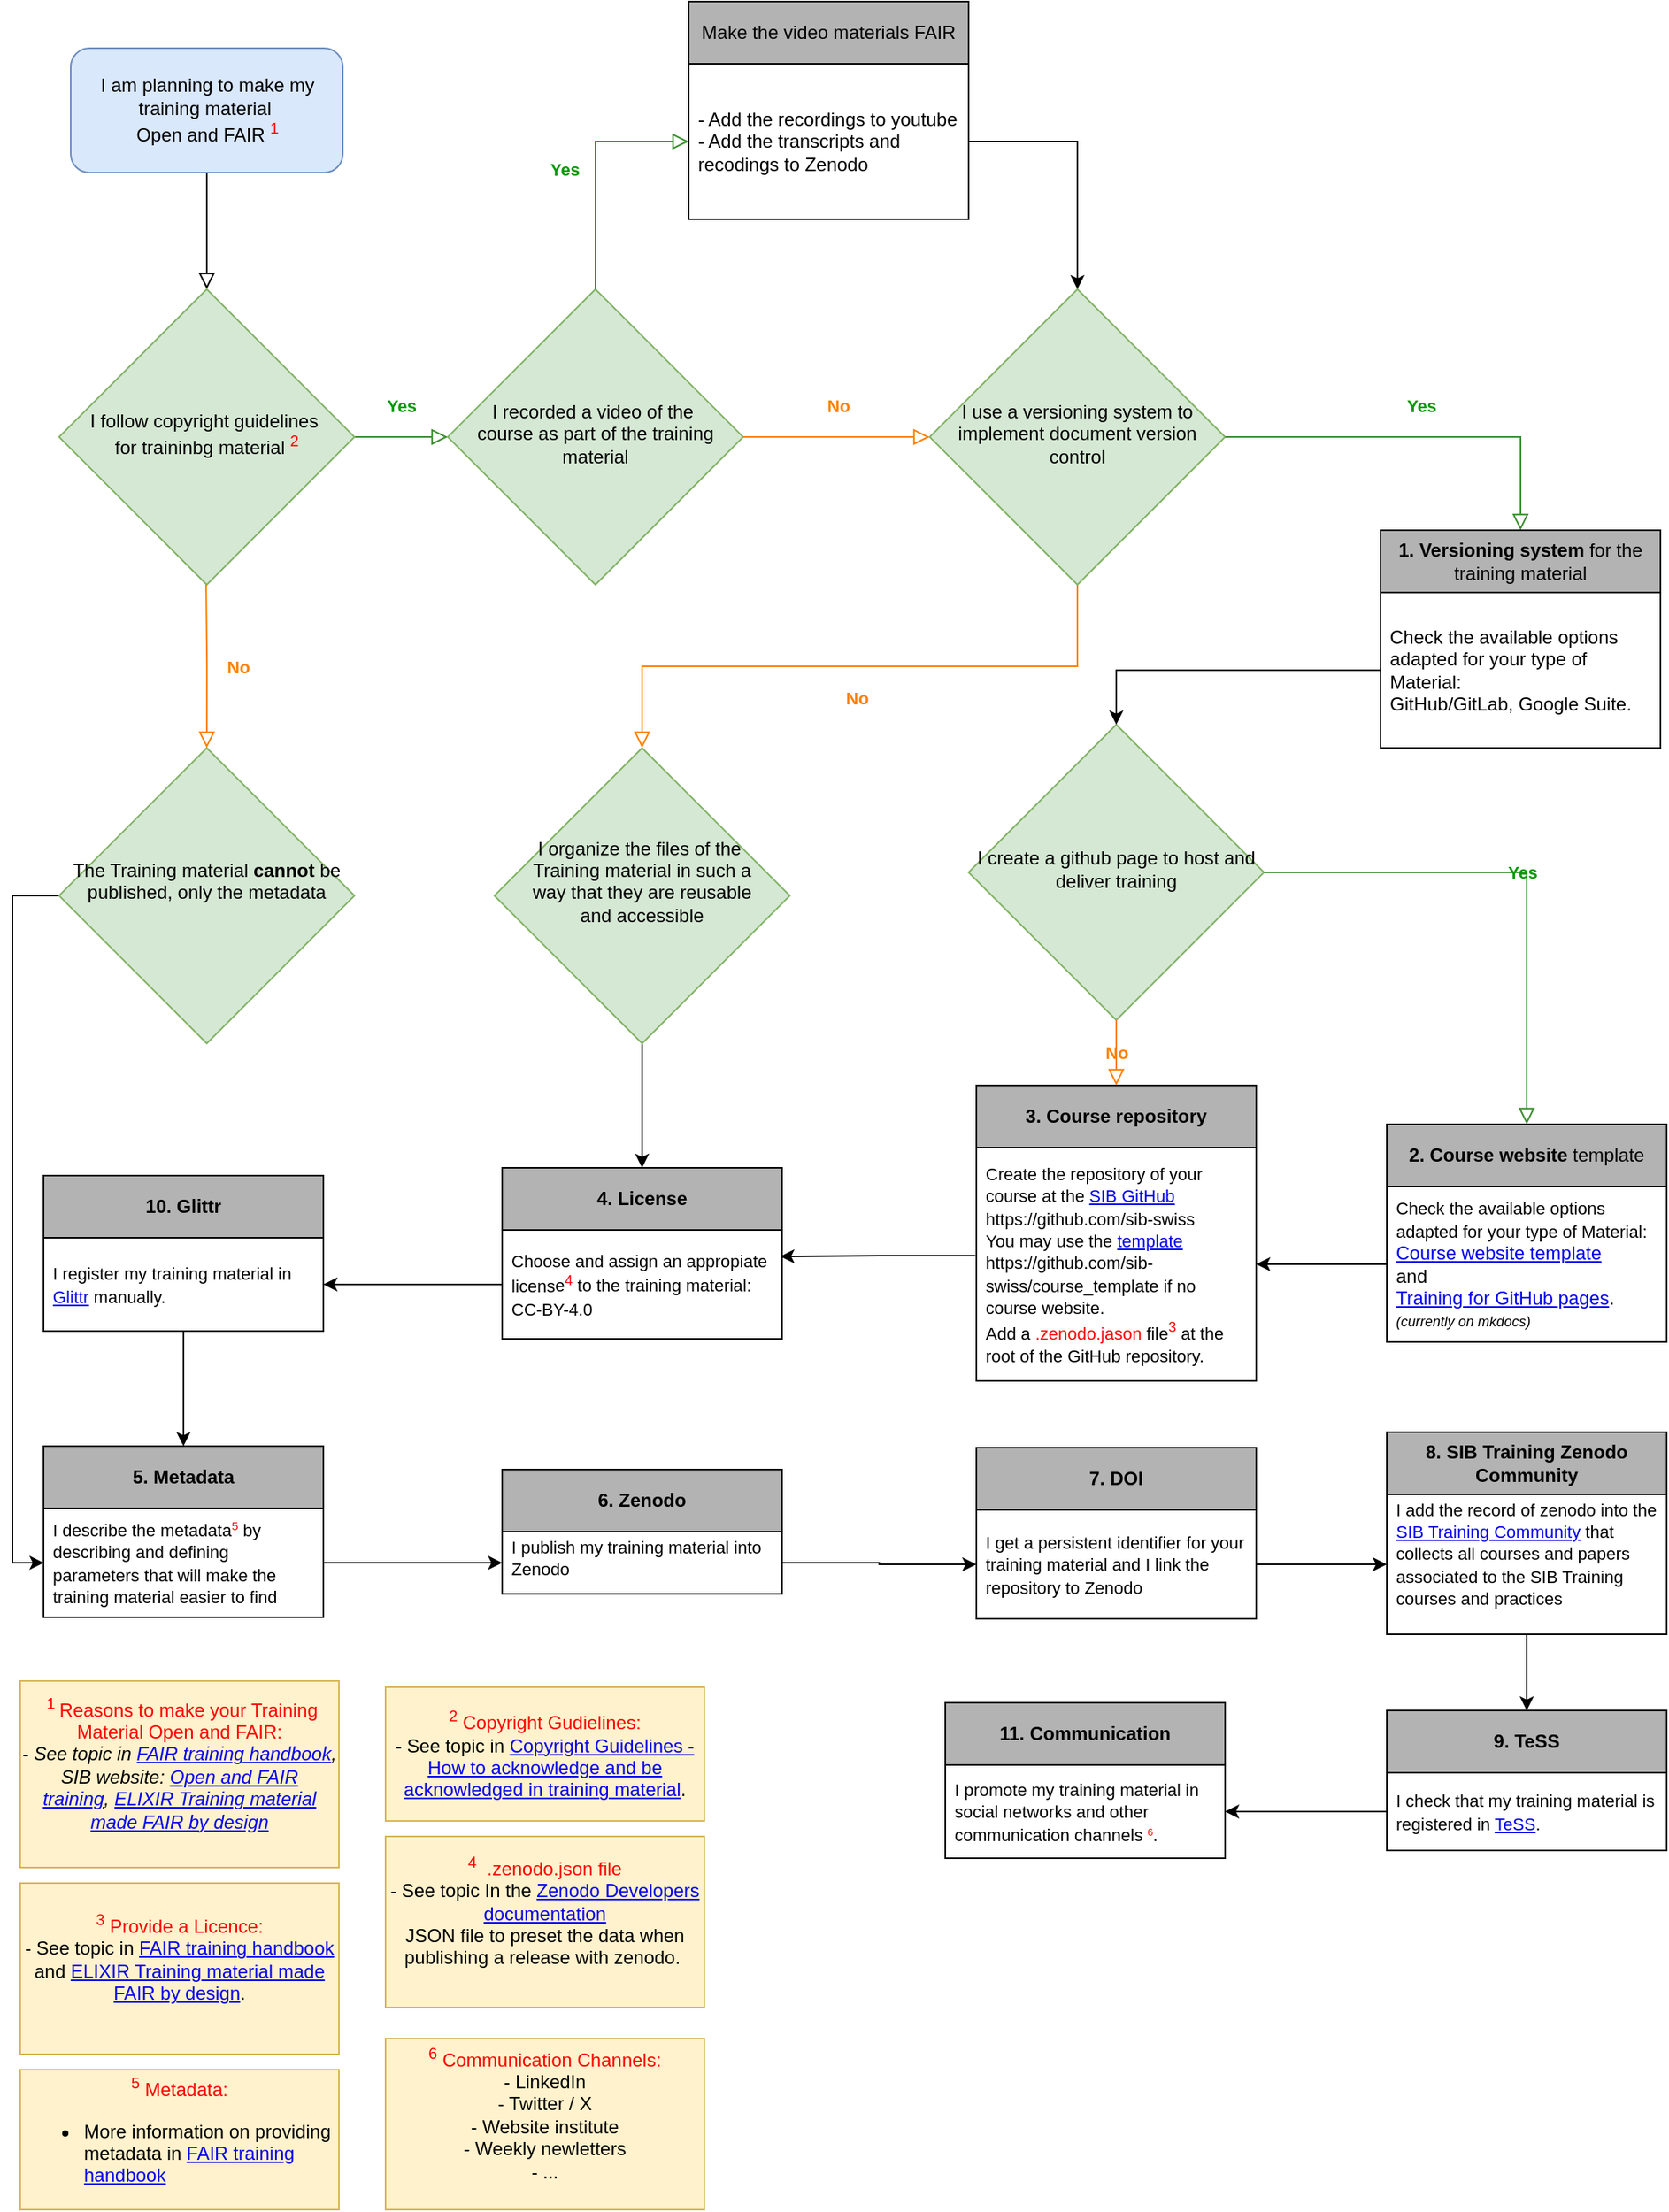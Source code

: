 <mxfile version="24.9.1">
  <diagram id="C5RBs43oDa-KdzZeNtuy" name="Page-1">
    <mxGraphModel dx="2363" dy="2472" grid="1" gridSize="10" guides="1" tooltips="1" connect="1" arrows="1" fold="1" page="1" pageScale="1" pageWidth="827" pageHeight="1169" math="0" shadow="0">
      <root>
        <mxCell id="WIyWlLk6GJQsqaUBKTNV-0" />
        <mxCell id="WIyWlLk6GJQsqaUBKTNV-1" parent="WIyWlLk6GJQsqaUBKTNV-0" />
        <mxCell id="MYqOvBCMYpxo-4ECaS3--8" value="" style="rounded=0;html=1;jettySize=auto;orthogonalLoop=1;fontSize=11;endArrow=block;endFill=0;endSize=8;strokeWidth=1;shadow=0;labelBackgroundColor=none;edgeStyle=orthogonalEdgeStyle;" parent="WIyWlLk6GJQsqaUBKTNV-1" source="MYqOvBCMYpxo-4ECaS3--9" target="MYqOvBCMYpxo-4ECaS3--12" edge="1">
          <mxGeometry relative="1" as="geometry" />
        </mxCell>
        <mxCell id="MYqOvBCMYpxo-4ECaS3--9" value="&lt;p style=&quot;language:en-CH;margin-top:0pt;margin-bottom:0pt;margin-left:0in;&lt;br/&gt;text-align:left;direction:ltr;unicode-bidi:embed;mso-line-break-override:none;&lt;br/&gt;word-break:normal;punctuation-wrap:hanging&quot;&gt;&lt;font face=&quot;Helvetica&quot; style=&quot;font-size: 12px;&quot;&gt;I am planning to make my training&amp;nbsp;material&amp;nbsp;&lt;/font&gt;&lt;/p&gt;&lt;p style=&quot;language:en-CH;margin-top:0pt;margin-bottom:0pt;margin-left:0in;&lt;br/&gt;text-align:left;direction:ltr;unicode-bidi:embed;mso-line-break-override:none;&lt;br/&gt;word-break:normal;punctuation-wrap:hanging&quot;&gt;&lt;font style=&quot;font-size: 12px;&quot; face=&quot;Helvetica&quot;&gt;&lt;span style=&quot;background-color: initial;&quot;&gt;Open and FAIR&amp;nbsp;&lt;/span&gt;&lt;span style=&quot;background-color: initial; color: red;&quot;&gt;&lt;sup&gt;1&lt;/sup&gt;&lt;/span&gt;&lt;/font&gt;&lt;/p&gt;" style="rounded=1;whiteSpace=wrap;html=1;fontSize=12;glass=0;strokeWidth=1;shadow=0;fillColor=#dae8fc;strokeColor=#6c8ebf;" parent="WIyWlLk6GJQsqaUBKTNV-1" vertex="1">
          <mxGeometry x="207.5" y="-200" width="175" height="80" as="geometry" />
        </mxCell>
        <mxCell id="MYqOvBCMYpxo-4ECaS3--10" value="&lt;font color=&quot;#009900&quot;&gt;&lt;b&gt;Yes&lt;/b&gt;&lt;/font&gt;" style="rounded=0;html=1;jettySize=auto;orthogonalLoop=1;fontSize=11;endArrow=block;endFill=0;endSize=8;strokeWidth=1;shadow=0;labelBackgroundColor=none;edgeStyle=orthogonalEdgeStyle;strokeColor=#398e2e;entryX=0;entryY=0.5;entryDx=0;entryDy=0;" parent="WIyWlLk6GJQsqaUBKTNV-1" source="MYqOvBCMYpxo-4ECaS3--12" target="MYqOvBCMYpxo-4ECaS3--14" edge="1">
          <mxGeometry x="0.006" y="20" relative="1" as="geometry">
            <mxPoint as="offset" />
            <mxPoint x="480" y="220" as="targetPoint" />
          </mxGeometry>
        </mxCell>
        <mxCell id="MYqOvBCMYpxo-4ECaS3--12" value="I follow copyright guidelines&amp;nbsp;&lt;div&gt;for traininbg material &lt;sup&gt;&lt;font color=&quot;#ff0000&quot;&gt;2&lt;/font&gt;&lt;/sup&gt;&lt;/div&gt;" style="rhombus;whiteSpace=wrap;html=1;shadow=0;fontFamily=Helvetica;fontSize=12;align=center;strokeWidth=1;spacing=6;spacingTop=-4;fillColor=#d5e8d4;strokeColor=#82b366;" parent="WIyWlLk6GJQsqaUBKTNV-1" vertex="1">
          <mxGeometry x="200" y="-45" width="190" height="190" as="geometry" />
        </mxCell>
        <mxCell id="MYqOvBCMYpxo-4ECaS3--14" value="I recorded a video of the&amp;nbsp;&lt;div&gt;course as part of the training material&lt;/div&gt;" style="rhombus;whiteSpace=wrap;html=1;shadow=0;fontFamily=Helvetica;fontSize=12;align=center;strokeWidth=1;spacing=6;spacingTop=-4;fillColor=#d5e8d4;strokeColor=#82b366;" parent="WIyWlLk6GJQsqaUBKTNV-1" vertex="1">
          <mxGeometry x="450" y="-45" width="190" height="190" as="geometry" />
        </mxCell>
        <mxCell id="JqK_AGXCbZ9T-9h9DLJX-0" value="&lt;font color=&quot;#009900&quot;&gt;&lt;b&gt;Yes&lt;/b&gt;&lt;/font&gt;" style="rounded=0;html=1;jettySize=auto;orthogonalLoop=1;fontSize=11;endArrow=block;endFill=0;endSize=8;strokeWidth=1;shadow=0;labelBackgroundColor=none;edgeStyle=orthogonalEdgeStyle;strokeColor=#398e2e;exitX=0.5;exitY=0;exitDx=0;exitDy=0;" parent="WIyWlLk6GJQsqaUBKTNV-1" edge="1" target="iMHzxxL7FjKLbcnllSLB-1" source="MYqOvBCMYpxo-4ECaS3--14">
          <mxGeometry x="0.002" y="20" relative="1" as="geometry">
            <mxPoint as="offset" />
            <mxPoint x="730" y="-190" as="targetPoint" />
            <mxPoint x="780" y="49.5" as="sourcePoint" />
          </mxGeometry>
        </mxCell>
        <mxCell id="JqK_AGXCbZ9T-9h9DLJX-1" value="I use a versioning system to implement document version control" style="rhombus;whiteSpace=wrap;html=1;shadow=0;fontFamily=Helvetica;fontSize=12;align=center;strokeWidth=1;spacing=6;spacingTop=-4;fillColor=#d5e8d4;strokeColor=#82b366;" parent="WIyWlLk6GJQsqaUBKTNV-1" vertex="1">
          <mxGeometry x="760" y="-45" width="190" height="190" as="geometry" />
        </mxCell>
        <mxCell id="JqK_AGXCbZ9T-9h9DLJX-2" value="&lt;font color=&quot;#009900&quot;&gt;&lt;b&gt;Yes&lt;/b&gt;&lt;/font&gt;" style="rounded=0;html=1;jettySize=auto;orthogonalLoop=1;fontSize=11;endArrow=block;endFill=0;endSize=8;strokeWidth=1;shadow=0;labelBackgroundColor=none;edgeStyle=orthogonalEdgeStyle;strokeColor=#398e2e;entryX=0.5;entryY=0;entryDx=0;entryDy=0;exitX=1;exitY=0.5;exitDx=0;exitDy=0;" parent="WIyWlLk6GJQsqaUBKTNV-1" edge="1" target="JqK_AGXCbZ9T-9h9DLJX-5" source="JqK_AGXCbZ9T-9h9DLJX-1">
          <mxGeometry x="0.002" y="20" relative="1" as="geometry">
            <mxPoint as="offset" />
            <mxPoint x="1310" y="49.5" as="targetPoint" />
            <mxPoint x="1170" y="49.5" as="sourcePoint" />
          </mxGeometry>
        </mxCell>
        <mxCell id="JqK_AGXCbZ9T-9h9DLJX-5" value="&lt;span style=&quot;font-weight: 700;&quot;&gt;1. Versioning system&amp;nbsp;&lt;/span&gt;for the training material" style="swimlane;fontStyle=0;childLayout=stackLayout;horizontal=1;startSize=40;horizontalStack=0;resizeParent=1;resizeParentMax=0;resizeLast=0;collapsible=1;marginBottom=0;whiteSpace=wrap;html=1;fillColor=#B3B3B3;" parent="WIyWlLk6GJQsqaUBKTNV-1" vertex="1">
          <mxGeometry x="1050" y="110" width="180" height="140" as="geometry" />
        </mxCell>
        <mxCell id="JqK_AGXCbZ9T-9h9DLJX-6" value="&lt;p style=&quot;margin-top: 0pt; margin-bottom: 0pt; margin-left: 0in; direction: ltr; unicode-bidi: embed; word-break: normal;&quot;&gt;&lt;font style=&quot;font-size: 12px;&quot; face=&quot;Helvetica&quot;&gt;&lt;span style=&quot;&quot;&gt;Check the available options adapted for&amp;nbsp;your type of Material:&amp;nbsp;&lt;/span&gt;&lt;span style=&quot;&quot;&gt;&lt;br&gt;GitHub/GitLab, Google Suite.&amp;nbsp;&lt;/span&gt;&lt;/font&gt;&lt;/p&gt;" style="text;strokeColor=none;fillColor=none;align=left;verticalAlign=middle;spacingLeft=4;spacingRight=4;overflow=hidden;points=[[0,0.5],[1,0.5]];portConstraint=eastwest;rotatable=0;whiteSpace=wrap;html=1;" parent="JqK_AGXCbZ9T-9h9DLJX-5" vertex="1">
          <mxGeometry y="40" width="180" height="100" as="geometry" />
        </mxCell>
        <mxCell id="JqK_AGXCbZ9T-9h9DLJX-10" value="I create a github page to host and deliver training" style="rhombus;whiteSpace=wrap;html=1;shadow=0;fontFamily=Helvetica;fontSize=12;align=center;strokeWidth=1;spacing=6;spacingTop=-4;fillColor=#d5e8d4;strokeColor=#82b366;" parent="WIyWlLk6GJQsqaUBKTNV-1" vertex="1">
          <mxGeometry x="785" y="235" width="190" height="190" as="geometry" />
        </mxCell>
        <mxCell id="JqK_AGXCbZ9T-9h9DLJX-9" style="edgeStyle=orthogonalEdgeStyle;rounded=0;orthogonalLoop=1;jettySize=auto;html=1;exitX=0;exitY=0.5;exitDx=0;exitDy=0;entryX=0.5;entryY=0;entryDx=0;entryDy=0;" parent="WIyWlLk6GJQsqaUBKTNV-1" source="JqK_AGXCbZ9T-9h9DLJX-6" target="JqK_AGXCbZ9T-9h9DLJX-10" edge="1">
          <mxGeometry relative="1" as="geometry">
            <mxPoint x="1400" y="330" as="targetPoint" />
            <mxPoint x="1180" y="140" as="sourcePoint" />
          </mxGeometry>
        </mxCell>
        <mxCell id="JqK_AGXCbZ9T-9h9DLJX-11" value="&lt;font color=&quot;#009900&quot;&gt;&lt;b&gt;Yes&lt;/b&gt;&lt;/font&gt;" style="rounded=0;html=1;jettySize=auto;orthogonalLoop=1;fontSize=11;endArrow=block;endFill=0;endSize=8;strokeWidth=1;shadow=0;labelBackgroundColor=none;edgeStyle=orthogonalEdgeStyle;strokeColor=#398e2e;entryX=0.5;entryY=0;entryDx=0;entryDy=0;exitX=1;exitY=0.5;exitDx=0;exitDy=0;" parent="WIyWlLk6GJQsqaUBKTNV-1" target="JqK_AGXCbZ9T-9h9DLJX-12" edge="1" source="JqK_AGXCbZ9T-9h9DLJX-10">
          <mxGeometry relative="1" as="geometry">
            <mxPoint x="1540" y="420" as="targetPoint" />
            <mxPoint x="1400" y="420" as="sourcePoint" />
          </mxGeometry>
        </mxCell>
        <mxCell id="JqK_AGXCbZ9T-9h9DLJX-12" value="&lt;span style=&quot;font-weight: 700;&quot;&gt;2. Course website&amp;nbsp;&lt;/span&gt;template" style="swimlane;fontStyle=0;childLayout=stackLayout;horizontal=1;startSize=40;horizontalStack=0;resizeParent=1;resizeParentMax=0;resizeLast=0;collapsible=1;marginBottom=0;whiteSpace=wrap;html=1;fillColor=#B3B3B3;" parent="WIyWlLk6GJQsqaUBKTNV-1" vertex="1">
          <mxGeometry x="1054" y="492" width="180" height="140" as="geometry" />
        </mxCell>
        <mxCell id="JqK_AGXCbZ9T-9h9DLJX-13" value="&lt;p style=&quot;margin-top: 0pt; margin-bottom: 0pt; margin-left: 0in; direction: ltr; unicode-bidi: embed; word-break: normal;&quot;&gt;&lt;font style=&quot;&quot; face=&quot;Helvetica&quot;&gt;&lt;span style=&quot;font-size: 11px;&quot;&gt;Check the available options adapted for&amp;nbsp;your type of Material&lt;/span&gt;&lt;span style=&quot;font-size: 11px;&quot;&gt;:&amp;nbsp;&lt;/span&gt;&lt;span style=&quot;font-size: 12px;&quot;&gt;&lt;br&gt;&lt;a href=&quot;https://github.com/sib-swiss/course_website_template&quot;&gt;Course website template&lt;/a&gt;&amp;nbsp;&lt;/span&gt;&lt;/font&gt;&lt;/p&gt;&lt;p style=&quot;margin-top: 0pt; margin-bottom: 0pt; margin-left: 0in; direction: ltr; unicode-bidi: embed; word-break: normal;&quot;&gt;&lt;font style=&quot;font-size: 12px;&quot; face=&quot;Helvetica&quot;&gt;&lt;span style=&quot;&quot;&gt;and&lt;/span&gt;&lt;/font&gt;&lt;/p&gt;&lt;p style=&quot;margin-top: 0pt; margin-bottom: 0pt; margin-left: 0in; direction: ltr; unicode-bidi: embed; word-break: normal;&quot;&gt;&lt;font style=&quot;font-size: 12px;&quot; face=&quot;Helvetica&quot;&gt;&lt;a href=&quot;https://sib-swiss.github.io/gh-pages-training/&quot;&gt;Training for GitHub pages&lt;/a&gt;.&amp;nbsp;&lt;/font&gt;&lt;/p&gt;&lt;p style=&quot;margin-top: 0pt; margin-bottom: 0pt; margin-left: 0in; direction: ltr; unicode-bidi: embed; word-break: normal;&quot;&gt;&lt;i style=&quot;font-size: 9px;&quot;&gt;(currently on mkdocs)&lt;/i&gt;&lt;br&gt;&lt;/p&gt;" style="text;strokeColor=none;fillColor=none;align=left;verticalAlign=middle;spacingLeft=4;spacingRight=4;overflow=hidden;points=[[0,0.5],[1,0.5]];portConstraint=eastwest;rotatable=0;whiteSpace=wrap;html=1;" parent="JqK_AGXCbZ9T-9h9DLJX-12" vertex="1">
          <mxGeometry y="40" width="180" height="100" as="geometry" />
        </mxCell>
        <mxCell id="JqK_AGXCbZ9T-9h9DLJX-14" style="edgeStyle=orthogonalEdgeStyle;rounded=0;orthogonalLoop=1;jettySize=auto;html=1;exitX=0;exitY=0.5;exitDx=0;exitDy=0;entryX=1;entryY=0.5;entryDx=0;entryDy=0;" parent="WIyWlLk6GJQsqaUBKTNV-1" source="JqK_AGXCbZ9T-9h9DLJX-13" edge="1" target="JqK_AGXCbZ9T-9h9DLJX-18">
          <mxGeometry relative="1" as="geometry">
            <mxPoint x="1160" y="660" as="targetPoint" />
            <mxPoint x="1209" y="400" as="sourcePoint" />
          </mxGeometry>
        </mxCell>
        <mxCell id="JqK_AGXCbZ9T-9h9DLJX-17" value="&lt;span style=&quot;font-weight: 700;&quot;&gt;3. Course repository&lt;/span&gt;" style="swimlane;fontStyle=0;childLayout=stackLayout;horizontal=1;startSize=40;horizontalStack=0;resizeParent=1;resizeParentMax=0;resizeLast=0;collapsible=1;marginBottom=0;whiteSpace=wrap;html=1;fillColor=#B3B3B3;" parent="WIyWlLk6GJQsqaUBKTNV-1" vertex="1">
          <mxGeometry x="790" y="467" width="180" height="190" as="geometry" />
        </mxCell>
        <mxCell id="JqK_AGXCbZ9T-9h9DLJX-18" value="&lt;p style=&quot;margin-top: 0pt; margin-bottom: 0pt; margin-left: 0in; direction: ltr; unicode-bidi: embed; word-break: normal;&quot;&gt;&lt;font face=&quot;Helvetica&quot; style=&quot;&quot;&gt;&lt;span style=&quot;font-size: 11px;&quot;&gt;Create the repository of your course at the &lt;a href=&quot;https://github.com/sib-swiss&quot;&gt;SIB GitHub&lt;/a&gt;&amp;nbsp;&lt;/span&gt;&lt;/font&gt;&lt;/p&gt;&lt;p style=&quot;margin-top: 0pt; margin-bottom: 0pt; margin-left: 0in; direction: ltr; unicode-bidi: embed; word-break: normal;&quot;&gt;&lt;span style=&quot;background-color: initial; font-size: 11px;&quot;&gt;https://github.com/sib-swiss&amp;nbsp;&lt;/span&gt;&lt;/p&gt;&lt;p style=&quot;margin-top: 0pt; margin-bottom: 0pt; margin-left: 0in; direction: ltr; unicode-bidi: embed; word-break: normal;&quot;&gt;&lt;span style=&quot;background-color: initial; font-size: 11px;&quot;&gt;You may use the &lt;a href=&quot;https://github.com/sib-swiss/course_template&quot;&gt;template&lt;/a&gt;&amp;nbsp;&lt;/span&gt;&lt;/p&gt;&lt;p style=&quot;margin-top: 0pt; margin-bottom: 0pt; margin-left: 0in; direction: ltr; unicode-bidi: embed; word-break: normal;&quot;&gt;&lt;span style=&quot;background-color: initial; font-size: 11px;&quot;&gt;https://github.com/sib-swiss/course_template if no course website.&lt;/span&gt;&lt;/p&gt;&lt;p style=&quot;margin-top: 0pt; margin-bottom: 0pt; margin-left: 0in; direction: ltr; unicode-bidi: embed; word-break: normal;&quot;&gt;&lt;span style=&quot;background-color: initial; font-size: 11px;&quot;&gt;Add a &lt;font color=&quot;#ff0000&quot;&gt;.zenodo.jason&lt;/font&gt; file&lt;font color=&quot;#ff0000&quot;&gt;&lt;sup&gt;3&lt;/sup&gt;&lt;/font&gt; at the root of the GitHub repository.&lt;/span&gt;&lt;/p&gt;" style="text;strokeColor=none;fillColor=none;align=left;verticalAlign=middle;spacingLeft=4;spacingRight=4;overflow=hidden;points=[[0,0.5],[1,0.5]];portConstraint=eastwest;rotatable=0;whiteSpace=wrap;html=1;" parent="JqK_AGXCbZ9T-9h9DLJX-17" vertex="1">
          <mxGeometry y="40" width="180" height="150" as="geometry" />
        </mxCell>
        <mxCell id="JqK_AGXCbZ9T-9h9DLJX-20" style="edgeStyle=orthogonalEdgeStyle;rounded=0;orthogonalLoop=1;jettySize=auto;html=1;exitX=-0.004;exitY=0.463;exitDx=0;exitDy=0;exitPerimeter=0;entryX=0.994;entryY=0.243;entryDx=0;entryDy=0;entryPerimeter=0;" parent="WIyWlLk6GJQsqaUBKTNV-1" source="JqK_AGXCbZ9T-9h9DLJX-18" edge="1" target="JqK_AGXCbZ9T-9h9DLJX-23">
          <mxGeometry relative="1" as="geometry">
            <mxPoint x="1250" y="1100" as="targetPoint" />
            <mxPoint x="1275.0" y="1080" as="sourcePoint" />
          </mxGeometry>
        </mxCell>
        <mxCell id="JqK_AGXCbZ9T-9h9DLJX-22" value="&lt;span style=&quot;font-weight: 700;&quot;&gt;4. License&lt;/span&gt;" style="swimlane;fontStyle=0;childLayout=stackLayout;horizontal=1;startSize=40;horizontalStack=0;resizeParent=1;resizeParentMax=0;resizeLast=0;collapsible=1;marginBottom=0;whiteSpace=wrap;html=1;fillColor=#B3B3B3;" parent="WIyWlLk6GJQsqaUBKTNV-1" vertex="1">
          <mxGeometry x="485" y="520" width="180" height="110" as="geometry" />
        </mxCell>
        <mxCell id="JqK_AGXCbZ9T-9h9DLJX-23" value="&lt;p style=&quot;margin-top: 0pt; margin-bottom: 0pt; margin-left: 0in; direction: ltr; unicode-bidi: embed; word-break: normal;&quot;&gt;&lt;font style=&quot;&quot; face=&quot;Helvetica&quot;&gt;&lt;span style=&quot;font-size: 11px;&quot;&gt;Choose and assign an appropiate licens&lt;/span&gt;&lt;/font&gt;&lt;span style=&quot;background-color: initial; font-size: 11px;&quot;&gt;e&lt;/span&gt;&lt;font style=&quot;background-color: initial; font-size: 11px;&quot; color=&quot;#ff0000&quot;&gt;&lt;sup&gt;4&lt;/sup&gt;&lt;/font&gt;&lt;span style=&quot;background-color: initial; font-size: 11px;&quot;&gt;&amp;nbsp;to the training material:&amp;nbsp;&lt;/span&gt;&lt;/p&gt;&lt;p style=&quot;margin-top: 0pt; margin-bottom: 0pt; margin-left: 0in; direction: ltr; unicode-bidi: embed; word-break: normal;&quot;&gt;&lt;span style=&quot;background-color: initial; font-size: 11px;&quot;&gt;CC-BY-4.0&lt;/span&gt;&lt;/p&gt;" style="text;strokeColor=none;fillColor=none;align=left;verticalAlign=middle;spacingLeft=4;spacingRight=4;overflow=hidden;points=[[0,0.5],[1,0.5]];portConstraint=eastwest;rotatable=0;whiteSpace=wrap;html=1;" parent="JqK_AGXCbZ9T-9h9DLJX-22" vertex="1">
          <mxGeometry y="40" width="180" height="70" as="geometry" />
        </mxCell>
        <mxCell id="trNDSJ3Ft7eA7PvFKsts-0" value="&lt;span style=&quot;font-weight: 700;&quot;&gt;5. Metadata&lt;/span&gt;" style="swimlane;fontStyle=0;childLayout=stackLayout;horizontal=1;startSize=40;horizontalStack=0;resizeParent=1;resizeParentMax=0;resizeLast=0;collapsible=1;marginBottom=0;whiteSpace=wrap;html=1;fillColor=#B3B3B3;" parent="WIyWlLk6GJQsqaUBKTNV-1" vertex="1">
          <mxGeometry x="190" y="699" width="180" height="110" as="geometry" />
        </mxCell>
        <mxCell id="trNDSJ3Ft7eA7PvFKsts-1" value="&lt;p style=&quot;margin-top: 0pt; margin-bottom: 0pt; margin-left: 0in; direction: ltr; unicode-bidi: embed; word-break: normal;&quot;&gt;&lt;span style=&quot;font-size: 11px;&quot;&gt;I describe the metadata&lt;/span&gt;&lt;span style=&quot;color: rgb(255, 0, 0); font-size: 9.167px; background-color: initial;&quot;&gt;&lt;sup&gt;5&lt;/sup&gt;&lt;/span&gt;&lt;span style=&quot;font-size: 11px; background-color: initial;&quot;&gt;&amp;nbsp;by describing and defining parameters that will make the training material easier to find&lt;/span&gt;&lt;/p&gt;" style="text;strokeColor=none;fillColor=none;align=left;verticalAlign=middle;spacingLeft=4;spacingRight=4;overflow=hidden;points=[[0,0.5],[1,0.5]];portConstraint=eastwest;rotatable=0;whiteSpace=wrap;html=1;" parent="trNDSJ3Ft7eA7PvFKsts-0" vertex="1">
          <mxGeometry y="40" width="180" height="70" as="geometry" />
        </mxCell>
        <mxCell id="c0VgluleApERwFTGEEkZ-0" style="edgeStyle=orthogonalEdgeStyle;rounded=0;orthogonalLoop=1;jettySize=auto;html=1;entryX=1;entryY=0.5;entryDx=0;entryDy=0;" parent="WIyWlLk6GJQsqaUBKTNV-1" edge="1" target="c0VgluleApERwFTGEEkZ-16" source="JqK_AGXCbZ9T-9h9DLJX-23">
          <mxGeometry relative="1" as="geometry">
            <mxPoint x="1159.65" y="1260" as="targetPoint" />
            <Array as="points" />
            <mxPoint x="1159.52" y="1180" as="sourcePoint" />
          </mxGeometry>
        </mxCell>
        <mxCell id="c0VgluleApERwFTGEEkZ-1" value="&lt;span style=&quot;font-weight: 700;&quot;&gt;6. Zenodo&lt;/span&gt;" style="swimlane;fontStyle=0;childLayout=stackLayout;horizontal=1;startSize=40;horizontalStack=0;resizeParent=1;resizeParentMax=0;resizeLast=0;collapsible=1;marginBottom=0;whiteSpace=wrap;html=1;fillColor=#B3B3B3;" parent="WIyWlLk6GJQsqaUBKTNV-1" vertex="1">
          <mxGeometry x="485" y="714" width="180" height="80" as="geometry" />
        </mxCell>
        <mxCell id="c0VgluleApERwFTGEEkZ-2" value="&lt;p style=&quot;margin-top: 0pt; margin-bottom: 0pt; margin-left: 0in; direction: ltr; unicode-bidi: embed; word-break: normal;&quot;&gt;&lt;span style=&quot;font-size: 11px;&quot;&gt;I publish my training material into Zenodo&lt;/span&gt;&lt;/p&gt;&lt;div&gt;&lt;br&gt;&lt;/div&gt;" style="text;strokeColor=none;fillColor=none;align=left;verticalAlign=middle;spacingLeft=4;spacingRight=4;overflow=hidden;points=[[0,0.5],[1,0.5]];portConstraint=eastwest;rotatable=0;whiteSpace=wrap;html=1;" parent="c0VgluleApERwFTGEEkZ-1" vertex="1">
          <mxGeometry y="40" width="180" height="40" as="geometry" />
        </mxCell>
        <mxCell id="c0VgluleApERwFTGEEkZ-3" style="edgeStyle=orthogonalEdgeStyle;rounded=0;orthogonalLoop=1;jettySize=auto;html=1;exitX=1;exitY=0.5;exitDx=0;exitDy=0;entryX=0;entryY=0.5;entryDx=0;entryDy=0;" parent="WIyWlLk6GJQsqaUBKTNV-1" edge="1" target="c0VgluleApERwFTGEEkZ-2" source="trNDSJ3Ft7eA7PvFKsts-1">
          <mxGeometry relative="1" as="geometry">
            <mxPoint x="1240.13" y="1409" as="targetPoint" />
            <mxPoint x="1240" y="1329" as="sourcePoint" />
          </mxGeometry>
        </mxCell>
        <mxCell id="c0VgluleApERwFTGEEkZ-4" value="&lt;span style=&quot;font-weight: 700;&quot;&gt;7. DOI&lt;/span&gt;" style="swimlane;fontStyle=0;childLayout=stackLayout;horizontal=1;startSize=40;horizontalStack=0;resizeParent=1;resizeParentMax=0;resizeLast=0;collapsible=1;marginBottom=0;whiteSpace=wrap;html=1;fillColor=#B3B3B3;" parent="WIyWlLk6GJQsqaUBKTNV-1" vertex="1">
          <mxGeometry x="790" y="700" width="180" height="110" as="geometry" />
        </mxCell>
        <mxCell id="c0VgluleApERwFTGEEkZ-5" value="&lt;p style=&quot;margin-top: 0pt; margin-bottom: 0pt; margin-left: 0in; direction: ltr; unicode-bidi: embed; word-break: normal;&quot;&gt;&lt;span style=&quot;font-size: 11px;&quot;&gt;I get a persistent identifier for your training material and&amp;nbsp;&lt;/span&gt;&lt;span style=&quot;font-size: 11px; background-color: initial;&quot;&gt;I link the repository to Zenodo&lt;/span&gt;&lt;/p&gt;" style="text;strokeColor=none;fillColor=none;align=left;verticalAlign=middle;spacingLeft=4;spacingRight=4;overflow=hidden;points=[[0,0.5],[1,0.5]];portConstraint=eastwest;rotatable=0;whiteSpace=wrap;html=1;" parent="c0VgluleApERwFTGEEkZ-4" vertex="1">
          <mxGeometry y="40" width="180" height="70" as="geometry" />
        </mxCell>
        <mxCell id="c0VgluleApERwFTGEEkZ-6" style="edgeStyle=orthogonalEdgeStyle;rounded=0;orthogonalLoop=1;jettySize=auto;html=1;exitX=1;exitY=0.5;exitDx=0;exitDy=0;entryX=0;entryY=0.5;entryDx=0;entryDy=0;" parent="WIyWlLk6GJQsqaUBKTNV-1" edge="1" target="c0VgluleApERwFTGEEkZ-5" source="c0VgluleApERwFTGEEkZ-2">
          <mxGeometry relative="1" as="geometry">
            <mxPoint x="1535.13" y="1589" as="targetPoint" />
            <mxPoint x="1535" y="1509" as="sourcePoint" />
          </mxGeometry>
        </mxCell>
        <mxCell id="c0VgluleApERwFTGEEkZ-8" value="&lt;span style=&quot;font-weight: 700;&quot;&gt;9. TeSS&lt;/span&gt;" style="swimlane;fontStyle=0;childLayout=stackLayout;horizontal=1;startSize=40;horizontalStack=0;resizeParent=1;resizeParentMax=0;resizeLast=0;collapsible=1;marginBottom=0;whiteSpace=wrap;html=1;fillColor=#B3B3B3;" parent="WIyWlLk6GJQsqaUBKTNV-1" vertex="1">
          <mxGeometry x="1054" y="869" width="180" height="90" as="geometry" />
        </mxCell>
        <mxCell id="c0VgluleApERwFTGEEkZ-9" value="&lt;p style=&quot;margin-top: 0pt; margin-bottom: 0pt; margin-left: 0in; direction: ltr; unicode-bidi: embed; word-break: normal;&quot;&gt;&lt;span style=&quot;font-size: 11px;&quot;&gt;I check that my training material is registered in &lt;a href=&quot;https://tess.elixir-europe.org/materials&quot;&gt;TeSS&lt;/a&gt;&lt;/span&gt;&lt;span style=&quot;font-size: 11px; background-color: initial;&quot;&gt;.&lt;/span&gt;&lt;/p&gt;" style="text;strokeColor=none;fillColor=none;align=left;verticalAlign=middle;spacingLeft=4;spacingRight=4;overflow=hidden;points=[[0,0.5],[1,0.5]];portConstraint=eastwest;rotatable=0;whiteSpace=wrap;html=1;" parent="c0VgluleApERwFTGEEkZ-8" vertex="1">
          <mxGeometry y="40" width="180" height="50" as="geometry" />
        </mxCell>
        <mxCell id="c0VgluleApERwFTGEEkZ-10" style="edgeStyle=orthogonalEdgeStyle;rounded=0;orthogonalLoop=1;jettySize=auto;html=1;exitX=1;exitY=0.5;exitDx=0;exitDy=0;entryX=0;entryY=0.5;entryDx=0;entryDy=0;" parent="WIyWlLk6GJQsqaUBKTNV-1" target="c0VgluleApERwFTGEEkZ-13" edge="1" source="c0VgluleApERwFTGEEkZ-5">
          <mxGeometry relative="1" as="geometry">
            <mxPoint x="1534.65" y="1779" as="targetPoint" />
            <mxPoint x="1534.52" y="1699" as="sourcePoint" />
          </mxGeometry>
        </mxCell>
        <mxCell id="iMHzxxL7FjKLbcnllSLB-20" value="" style="edgeStyle=orthogonalEdgeStyle;rounded=0;orthogonalLoop=1;jettySize=auto;html=1;entryX=0.5;entryY=0;entryDx=0;entryDy=0;" edge="1" parent="WIyWlLk6GJQsqaUBKTNV-1" source="c0VgluleApERwFTGEEkZ-12" target="c0VgluleApERwFTGEEkZ-8">
          <mxGeometry relative="1" as="geometry" />
        </mxCell>
        <mxCell id="c0VgluleApERwFTGEEkZ-12" value="&lt;span style=&quot;font-weight: 700;&quot;&gt;8.&amp;nbsp;&lt;/span&gt;&lt;b&gt;SIB Training Zenodo Community&lt;/b&gt;" style="swimlane;fontStyle=0;childLayout=stackLayout;horizontal=1;startSize=40;horizontalStack=0;resizeParent=1;resizeParentMax=0;resizeLast=0;collapsible=1;marginBottom=0;whiteSpace=wrap;html=1;fillColor=#B3B3B3;" parent="WIyWlLk6GJQsqaUBKTNV-1" vertex="1">
          <mxGeometry x="1054" y="690" width="180" height="130" as="geometry" />
        </mxCell>
        <mxCell id="c0VgluleApERwFTGEEkZ-13" value="&lt;p style=&quot;margin-top: 0pt; margin-bottom: 0pt; margin-left: 0in; direction: ltr; unicode-bidi: embed; word-break: normal;&quot;&gt;&lt;span style=&quot;font-size: 11px;&quot;&gt;I add the record of zenodo into the &lt;a href=&quot;https://zenodo.org/communities/sib-training&quot;&gt;SIB Training Community&lt;/a&gt; that&amp;nbsp; collects all courses and papers associated to the SIB Training courses and practices&lt;/span&gt;&lt;/p&gt;&lt;div&gt;&lt;br&gt;&lt;/div&gt;" style="text;strokeColor=none;fillColor=none;align=left;verticalAlign=middle;spacingLeft=4;spacingRight=4;overflow=hidden;points=[[0,0.5],[1,0.5]];portConstraint=eastwest;rotatable=0;whiteSpace=wrap;html=1;" parent="c0VgluleApERwFTGEEkZ-12" vertex="1">
          <mxGeometry y="40" width="180" height="90" as="geometry" />
        </mxCell>
        <mxCell id="iMHzxxL7FjKLbcnllSLB-19" value="" style="edgeStyle=orthogonalEdgeStyle;rounded=0;orthogonalLoop=1;jettySize=auto;html=1;entryX=0.5;entryY=0;entryDx=0;entryDy=0;" edge="1" parent="WIyWlLk6GJQsqaUBKTNV-1" source="c0VgluleApERwFTGEEkZ-15" target="trNDSJ3Ft7eA7PvFKsts-0">
          <mxGeometry relative="1" as="geometry" />
        </mxCell>
        <mxCell id="c0VgluleApERwFTGEEkZ-15" value="&lt;span style=&quot;font-weight: 700;&quot;&gt;10.&amp;nbsp;&lt;/span&gt;&lt;b&gt;Glittr&lt;/b&gt;" style="swimlane;fontStyle=0;childLayout=stackLayout;horizontal=1;startSize=40;horizontalStack=0;resizeParent=1;resizeParentMax=0;resizeLast=0;collapsible=1;marginBottom=0;whiteSpace=wrap;html=1;fillColor=#B3B3B3;" parent="WIyWlLk6GJQsqaUBKTNV-1" vertex="1">
          <mxGeometry x="190" y="525" width="180" height="100" as="geometry" />
        </mxCell>
        <mxCell id="c0VgluleApERwFTGEEkZ-16" value="&lt;p style=&quot;margin-top: 0pt; margin-bottom: 0pt; margin-left: 0in; direction: ltr; unicode-bidi: embed; word-break: normal;&quot;&gt;&lt;span style=&quot;font-size: 11px;&quot;&gt;I register my training material in &lt;a href=&quot;https://glittr.org/contribute&quot;&gt;Glittr&lt;/a&gt; manually.&lt;/span&gt;&lt;/p&gt;" style="text;strokeColor=none;fillColor=none;align=left;verticalAlign=middle;spacingLeft=4;spacingRight=4;overflow=hidden;points=[[0,0.5],[1,0.5]];portConstraint=eastwest;rotatable=0;whiteSpace=wrap;html=1;" parent="c0VgluleApERwFTGEEkZ-15" vertex="1">
          <mxGeometry y="40" width="180" height="60" as="geometry" />
        </mxCell>
        <mxCell id="c0VgluleApERwFTGEEkZ-19" value="&lt;span style=&quot;font-weight: 700;&quot;&gt;11. Communication&lt;/span&gt;" style="swimlane;fontStyle=0;childLayout=stackLayout;horizontal=1;startSize=40;horizontalStack=0;resizeParent=1;resizeParentMax=0;resizeLast=0;collapsible=1;marginBottom=0;whiteSpace=wrap;html=1;fillColor=#B3B3B3;" parent="WIyWlLk6GJQsqaUBKTNV-1" vertex="1">
          <mxGeometry x="770" y="864" width="180" height="100" as="geometry" />
        </mxCell>
        <mxCell id="c0VgluleApERwFTGEEkZ-20" value="&lt;p style=&quot;margin-top: 0pt; margin-bottom: 0pt; margin-left: 0in; direction: ltr; unicode-bidi: embed; word-break: normal;&quot;&gt;&lt;span style=&quot;font-size: 11px;&quot;&gt;I promote my training material in social networks and other communication channels&amp;nbsp;&lt;/span&gt;&lt;span style=&quot;background-color: initial; color: rgb(255, 0, 0); font-size: 7.639px;&quot;&gt;&lt;sup&gt;6&lt;/sup&gt;&lt;/span&gt;&lt;span style=&quot;background-color: initial; font-size: 11px;&quot;&gt;.&lt;/span&gt;&lt;/p&gt;" style="text;strokeColor=none;fillColor=none;align=left;verticalAlign=middle;spacingLeft=4;spacingRight=4;overflow=hidden;points=[[0,0.5],[1,0.5]];portConstraint=eastwest;rotatable=0;whiteSpace=wrap;html=1;" parent="c0VgluleApERwFTGEEkZ-19" vertex="1">
          <mxGeometry y="40" width="180" height="60" as="geometry" />
        </mxCell>
        <mxCell id="sHfo32fZNC-mHXl1emih-1" style="edgeStyle=orthogonalEdgeStyle;rounded=0;orthogonalLoop=1;jettySize=auto;html=1;exitX=0;exitY=0.5;exitDx=0;exitDy=0;entryX=1;entryY=0.5;entryDx=0;entryDy=0;" parent="WIyWlLk6GJQsqaUBKTNV-1" edge="1" target="c0VgluleApERwFTGEEkZ-20" source="c0VgluleApERwFTGEEkZ-9">
          <mxGeometry relative="1" as="geometry">
            <mxPoint x="1870.8" y="883.57" as="targetPoint" />
            <Array as="points" />
            <mxPoint x="1779" y="883.57" as="sourcePoint" />
          </mxGeometry>
        </mxCell>
        <mxCell id="iMHzxxL7FjKLbcnllSLB-24" value="" style="edgeStyle=orthogonalEdgeStyle;rounded=0;orthogonalLoop=1;jettySize=auto;html=1;entryX=0;entryY=0.5;entryDx=0;entryDy=0;exitX=0;exitY=0.5;exitDx=0;exitDy=0;" edge="1" parent="WIyWlLk6GJQsqaUBKTNV-1" source="sHfo32fZNC-mHXl1emih-2" target="trNDSJ3Ft7eA7PvFKsts-1">
          <mxGeometry relative="1" as="geometry">
            <mxPoint x="120" y="345" as="targetPoint" />
          </mxGeometry>
        </mxCell>
        <mxCell id="sHfo32fZNC-mHXl1emih-2" value="&lt;div&gt;The Training material &lt;b&gt;cannot&lt;/b&gt; be&lt;/div&gt;&lt;div&gt;published, only the metadata&lt;/div&gt;&amp;nbsp;" style="rhombus;whiteSpace=wrap;html=1;shadow=0;fontFamily=Helvetica;fontSize=12;align=center;strokeWidth=1;spacing=6;spacingTop=-4;fillColor=#d5e8d4;strokeColor=#82b366;" parent="WIyWlLk6GJQsqaUBKTNV-1" vertex="1">
          <mxGeometry x="200" y="250" width="190" height="190" as="geometry" />
        </mxCell>
        <mxCell id="sHfo32fZNC-mHXl1emih-4" value="&lt;b style=&quot;&quot;&gt;&lt;font color=&quot;#ff8000&quot;&gt;No&lt;/font&gt;&lt;/b&gt;" style="rounded=0;html=1;jettySize=auto;orthogonalLoop=1;fontSize=11;endArrow=block;endFill=0;endSize=8;strokeWidth=1;shadow=0;labelBackgroundColor=none;edgeStyle=orthogonalEdgeStyle;strokeColor=#FF8000;entryX=0.5;entryY=0;entryDx=0;entryDy=0;" parent="WIyWlLk6GJQsqaUBKTNV-1" edge="1" target="sHfo32fZNC-mHXl1emih-2">
          <mxGeometry x="0.01" y="20" relative="1" as="geometry">
            <mxPoint as="offset" />
            <mxPoint x="294.57" y="250" as="targetPoint" />
            <mxPoint x="294.57" y="145" as="sourcePoint" />
          </mxGeometry>
        </mxCell>
        <mxCell id="sHfo32fZNC-mHXl1emih-7" value="&lt;b style=&quot;&quot;&gt;&lt;font color=&quot;#ff8000&quot;&gt;No&lt;/font&gt;&lt;/b&gt;" style="rounded=0;html=1;jettySize=auto;orthogonalLoop=1;fontSize=11;endArrow=block;endFill=0;endSize=8;strokeWidth=1;shadow=0;labelBackgroundColor=none;edgeStyle=orthogonalEdgeStyle;strokeColor=#FF8000;entryX=0;entryY=0.5;entryDx=0;entryDy=0;exitX=1;exitY=0.5;exitDx=0;exitDy=0;" parent="WIyWlLk6GJQsqaUBKTNV-1" target="JqK_AGXCbZ9T-9h9DLJX-1" edge="1" source="MYqOvBCMYpxo-4ECaS3--14">
          <mxGeometry x="0.01" y="20" relative="1" as="geometry">
            <mxPoint as="offset" />
            <mxPoint x="1020" y="150" as="targetPoint" />
            <mxPoint x="654.5" y="145" as="sourcePoint" />
          </mxGeometry>
        </mxCell>
        <mxCell id="iMHzxxL7FjKLbcnllSLB-22" value="" style="edgeStyle=orthogonalEdgeStyle;rounded=0;orthogonalLoop=1;jettySize=auto;html=1;entryX=0.5;entryY=0;entryDx=0;entryDy=0;" edge="1" parent="WIyWlLk6GJQsqaUBKTNV-1" source="sHfo32fZNC-mHXl1emih-8" target="JqK_AGXCbZ9T-9h9DLJX-22">
          <mxGeometry relative="1" as="geometry">
            <mxPoint x="575" y="530" as="targetPoint" />
          </mxGeometry>
        </mxCell>
        <mxCell id="sHfo32fZNC-mHXl1emih-8" value="&lt;div&gt;I organize the files of the&amp;nbsp;&lt;/div&gt;&lt;div&gt;Training material in such a&lt;/div&gt;&lt;div&gt;&amp;nbsp;way that they are reusable&amp;nbsp;&lt;/div&gt;&lt;div&gt;and accessible&lt;/div&gt;&lt;div&gt;&lt;br&gt;&lt;/div&gt;" style="rhombus;whiteSpace=wrap;html=1;shadow=0;fontFamily=Helvetica;fontSize=12;align=center;strokeWidth=1;spacing=6;spacingTop=-4;fillColor=#d5e8d4;strokeColor=#82b366;" parent="WIyWlLk6GJQsqaUBKTNV-1" vertex="1">
          <mxGeometry x="480" y="250" width="190" height="190" as="geometry" />
        </mxCell>
        <mxCell id="sHfo32fZNC-mHXl1emih-9" value="&lt;b style=&quot;&quot;&gt;&lt;font color=&quot;#ff8000&quot;&gt;No&lt;/font&gt;&lt;/b&gt;" style="rounded=0;html=1;jettySize=auto;orthogonalLoop=1;fontSize=11;endArrow=block;endFill=0;endSize=8;strokeWidth=1;shadow=0;labelBackgroundColor=none;edgeStyle=orthogonalEdgeStyle;strokeColor=#FF8000;exitX=0.5;exitY=1;exitDx=0;exitDy=0;" parent="WIyWlLk6GJQsqaUBKTNV-1" source="JqK_AGXCbZ9T-9h9DLJX-1" target="sHfo32fZNC-mHXl1emih-8" edge="1">
          <mxGeometry x="0.01" y="20" relative="1" as="geometry">
            <mxPoint as="offset" />
            <mxPoint x="1044.5" y="255" as="targetPoint" />
            <mxPoint x="1044.5" y="150" as="sourcePoint" />
            <Array as="points" />
          </mxGeometry>
        </mxCell>
        <mxCell id="sHfo32fZNC-mHXl1emih-13" value="&lt;b style=&quot;&quot;&gt;&lt;font color=&quot;#ff8000&quot;&gt;No&lt;/font&gt;&lt;/b&gt;" style="rounded=0;html=1;jettySize=auto;orthogonalLoop=1;fontSize=11;endArrow=block;endFill=0;endSize=8;strokeWidth=1;shadow=0;labelBackgroundColor=none;edgeStyle=orthogonalEdgeStyle;strokeColor=#FF8000;entryX=0.5;entryY=0;entryDx=0;entryDy=0;" parent="WIyWlLk6GJQsqaUBKTNV-1" target="JqK_AGXCbZ9T-9h9DLJX-17" edge="1" source="JqK_AGXCbZ9T-9h9DLJX-10">
          <mxGeometry relative="1" as="geometry">
            <mxPoint x="1525" y="585" as="targetPoint" />
            <mxPoint x="1525" y="320" as="sourcePoint" />
          </mxGeometry>
        </mxCell>
        <mxCell id="sHfo32fZNC-mHXl1emih-15" value="&lt;div style=&quot;&quot;&gt;&lt;span style=&quot;background-color: initial;&quot;&gt;&amp;nbsp;&lt;/span&gt;&lt;sup style=&quot;background-color: initial; color: rgb(255, 0, 0);&quot;&gt;1&amp;nbsp;&lt;/sup&gt;&lt;span style=&quot;background-color: initial; color: rgb(255, 0, 0);&quot;&gt;Reasons to make your Training Material Open and FAIR:&lt;/span&gt;&lt;/div&gt;&lt;div style=&quot;&quot;&gt;-&amp;nbsp;&lt;i&gt;See topic in &lt;a href=&quot;https://elixir-europe-training.github.io/ELIXIR-TrP-FAIR-training-handbook/chapters/chapter_01/#initial-considerations-for-applying-fair-principles-to-training-materials&quot;&gt;FAIR training handbook&lt;/a&gt;, SIB website:&amp;nbsp;&lt;a href=&quot;https://www.sib.swiss/training/open-and-fair-training&quot;&gt;Open and FAIR training&lt;/a&gt;,&amp;nbsp;&lt;a href=&quot;https://elixir-europe-training.github.io/ELIXIR-TrP-FAIR-Material-By-Design/&quot;&gt;ELIXIR Training material made FAIR by design&lt;/a&gt;&lt;/i&gt;&lt;/div&gt;&lt;div&gt;&lt;br&gt;&lt;/div&gt;" style="rounded=0;whiteSpace=wrap;html=1;fillColor=#fff2cc;strokeColor=#d6b656;" parent="WIyWlLk6GJQsqaUBKTNV-1" vertex="1">
          <mxGeometry x="175" y="850" width="205" height="120" as="geometry" />
        </mxCell>
        <mxCell id="sHfo32fZNC-mHXl1emih-18" value="&lt;div style=&quot;&quot;&gt;&lt;div&gt;&lt;font color=&quot;#ff0000&quot;&gt;&lt;sup&gt;2&lt;/sup&gt; Copyright Gudielines:&lt;/font&gt;&lt;/div&gt;&lt;div&gt;- See topic in &lt;a href=&quot;https://zenodo.org/records/5841604&quot;&gt;Copyright Guidelines - How to acknowledge and be acknowledged in training material&lt;/a&gt;.&lt;br&gt;&lt;/div&gt;&lt;/div&gt;" style="rounded=0;whiteSpace=wrap;html=1;fillColor=#fff2cc;strokeColor=#d6b656;" parent="WIyWlLk6GJQsqaUBKTNV-1" vertex="1">
          <mxGeometry x="410" y="854" width="205" height="86" as="geometry" />
        </mxCell>
        <mxCell id="sHfo32fZNC-mHXl1emih-20" value="&lt;div style=&quot;&quot;&gt;&lt;div&gt;&lt;span style=&quot;background-color: initial;&quot;&gt;&lt;font color=&quot;#ff0000&quot;&gt;&lt;sup&gt;3&lt;/sup&gt; Provide a Licence:&lt;/font&gt;&lt;/span&gt;&lt;/div&gt;&lt;div&gt;&lt;div&gt;- See topic in &lt;a href=&quot;https://elixir-europe-training.github.io/ELIXIR-TrP-FAIR-training-handbook/chapters/chapter_08/&quot;&gt;FAIR training handbook&lt;/a&gt; and &lt;a href=&quot;https://elixir-europe-training.github.io/ELIXIR-TrP-FAIR-Material-By-Design/chapters/chapter_05/&quot;&gt;ELIXIR Training material made FAIR by design&lt;/a&gt;.&lt;/div&gt;&lt;/div&gt;&lt;div&gt;&lt;br&gt;&lt;/div&gt;&lt;/div&gt;" style="rounded=0;whiteSpace=wrap;html=1;fillColor=#fff2cc;strokeColor=#d6b656;" parent="WIyWlLk6GJQsqaUBKTNV-1" vertex="1">
          <mxGeometry x="175" y="980" width="205" height="110" as="geometry" />
        </mxCell>
        <mxCell id="sHfo32fZNC-mHXl1emih-21" value="&lt;div style=&quot;&quot;&gt;&lt;div&gt;&lt;span style=&quot;background-color: initial;&quot;&gt;&lt;font color=&quot;#ff0000&quot;&gt;&lt;sup&gt;4&lt;/sup&gt;&amp;nbsp; .zenodo.json file&lt;/font&gt;&lt;/span&gt;&lt;/div&gt;&lt;div&gt;&lt;div&gt;- See topic In the &lt;a href=&quot;https://developers.zenodo.org/#github&quot;&gt;Zenodo Developers documentation&lt;/a&gt;&lt;/div&gt;&lt;div&gt;JSON file to preset the data when publishing a release with zenodo.&amp;nbsp;&lt;/div&gt;&lt;/div&gt;&lt;div&gt;&lt;br&gt;&lt;/div&gt;&lt;/div&gt;" style="rounded=0;whiteSpace=wrap;html=1;fillColor=#fff2cc;strokeColor=#d6b656;" parent="WIyWlLk6GJQsqaUBKTNV-1" vertex="1">
          <mxGeometry x="410" y="950" width="205" height="110" as="geometry" />
        </mxCell>
        <UserObject label="&lt;div style=&quot;&quot;&gt;&lt;div&gt;&lt;span style=&quot;background-color: initial;&quot;&gt;&lt;font color=&quot;#ff0000&quot;&gt;&lt;sup&gt;5&lt;/sup&gt; Metadata:&lt;/font&gt;&lt;/span&gt;&lt;/div&gt;&lt;div&gt;&lt;div&gt;&lt;ul&gt;&lt;li style=&quot;text-align: left;&quot;&gt;More information on providing metadata in &lt;a href=&quot;https://elixir-europe-training.github.io/ELIXIR-TrP-FAIR-training-handbook/chapters/chapter_08/&quot;&gt;FAIR training handbook&lt;/a&gt;&lt;/li&gt;&lt;/ul&gt;&lt;/div&gt;&lt;/div&gt;&lt;/div&gt;" linkTarget="_blank" id="sHfo32fZNC-mHXl1emih-22">
          <mxCell style="rounded=0;whiteSpace=wrap;html=1;fillColor=#fff2cc;strokeColor=#d6b656;" parent="WIyWlLk6GJQsqaUBKTNV-1" vertex="1">
            <mxGeometry x="175" y="1100" width="205" height="90" as="geometry" />
          </mxCell>
        </UserObject>
        <mxCell id="sHfo32fZNC-mHXl1emih-23" value="&lt;div style=&quot;&quot;&gt;&lt;div&gt;&lt;span style=&quot;background-color: initial;&quot;&gt;&lt;font color=&quot;#ff0000&quot;&gt;&lt;sup&gt;6&lt;/sup&gt;&amp;nbsp;Communication Channels:&lt;/font&gt;&lt;/span&gt;&lt;/div&gt;&lt;div&gt;&lt;div&gt;- LinkedIn&lt;/div&gt;&lt;/div&gt;&lt;div&gt;- Twitter / X&lt;/div&gt;&lt;div&gt;- Website institute&lt;/div&gt;&lt;div&gt;- Weekly newletters &lt;br&gt;&lt;/div&gt;&lt;div&gt;- ...&lt;br&gt;&lt;/div&gt;&lt;div&gt;&lt;br&gt;&lt;/div&gt;&lt;/div&gt;" style="rounded=0;whiteSpace=wrap;html=1;fillColor=#fff2cc;strokeColor=#d6b656;" parent="WIyWlLk6GJQsqaUBKTNV-1" vertex="1">
          <mxGeometry x="410" y="1080" width="205" height="110" as="geometry" />
        </mxCell>
        <mxCell id="iMHzxxL7FjKLbcnllSLB-0" value="Make the video materials FAIR" style="swimlane;fontStyle=0;childLayout=stackLayout;horizontal=1;startSize=40;horizontalStack=0;resizeParent=1;resizeParentMax=0;resizeLast=0;collapsible=1;marginBottom=0;whiteSpace=wrap;html=1;fillColor=#B3B3B3;" vertex="1" parent="WIyWlLk6GJQsqaUBKTNV-1">
          <mxGeometry x="605" y="-230" width="180" height="140" as="geometry" />
        </mxCell>
        <mxCell id="iMHzxxL7FjKLbcnllSLB-1" value="&lt;div&gt;- Add the recordings to youtube&lt;/div&gt;&lt;div&gt;- Add the transcripts and recodings to Zenodo&lt;br&gt;&lt;/div&gt;" style="text;strokeColor=none;fillColor=none;align=left;verticalAlign=middle;spacingLeft=4;spacingRight=4;overflow=hidden;points=[[0,0.5],[1,0.5]];portConstraint=eastwest;rotatable=0;whiteSpace=wrap;html=1;" vertex="1" parent="iMHzxxL7FjKLbcnllSLB-0">
          <mxGeometry y="40" width="180" height="100" as="geometry" />
        </mxCell>
        <mxCell id="iMHzxxL7FjKLbcnllSLB-2" style="edgeStyle=orthogonalEdgeStyle;rounded=0;orthogonalLoop=1;jettySize=auto;html=1;exitX=1;exitY=0.5;exitDx=0;exitDy=0;entryX=0.5;entryY=0;entryDx=0;entryDy=0;" edge="1" parent="WIyWlLk6GJQsqaUBKTNV-1" source="iMHzxxL7FjKLbcnllSLB-1" target="JqK_AGXCbZ9T-9h9DLJX-1">
          <mxGeometry relative="1" as="geometry">
            <mxPoint x="1410" y="240" as="targetPoint" />
            <mxPoint x="1410" y="143" as="sourcePoint" />
          </mxGeometry>
        </mxCell>
      </root>
    </mxGraphModel>
  </diagram>
</mxfile>
